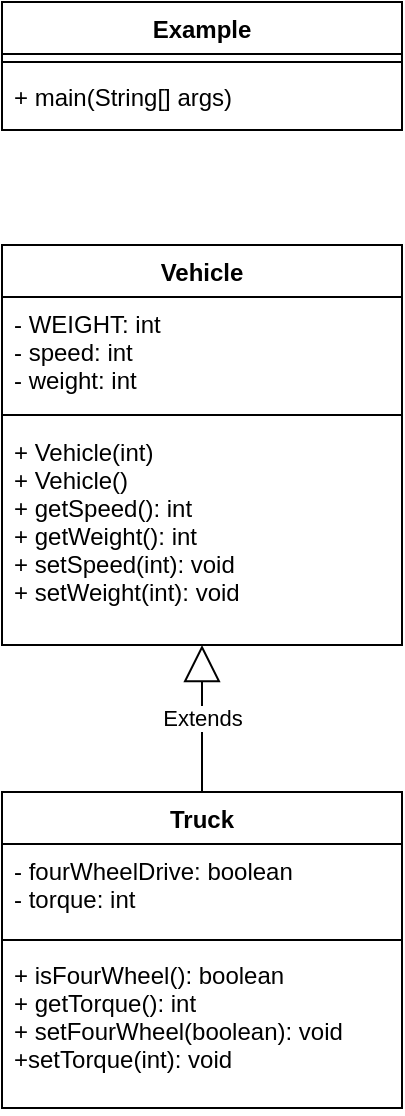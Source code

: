 <mxfile version="10.7.7" type="device"><diagram id="UMo-x9luFKL-Mvdmcbch" name="Page-1"><mxGraphModel dx="977" dy="590" grid="1" gridSize="10" guides="1" tooltips="1" connect="1" arrows="1" fold="1" page="1" pageScale="1" pageWidth="827" pageHeight="1169" math="0" shadow="0"><root><mxCell id="0"/><mxCell id="1" parent="0"/><mxCell id="EKIGwVrI0XJXthbxHCMV-1" value="Example" style="swimlane;fontStyle=1;align=center;verticalAlign=top;childLayout=stackLayout;horizontal=1;startSize=26;horizontalStack=0;resizeParent=1;resizeParentMax=0;resizeLast=0;collapsible=1;marginBottom=0;" vertex="1" parent="1"><mxGeometry x="40" y="40" width="200" height="64" as="geometry"/></mxCell><mxCell id="EKIGwVrI0XJXthbxHCMV-3" value="" style="line;strokeWidth=1;fillColor=none;align=left;verticalAlign=middle;spacingTop=-1;spacingLeft=3;spacingRight=3;rotatable=0;labelPosition=right;points=[];portConstraint=eastwest;" vertex="1" parent="EKIGwVrI0XJXthbxHCMV-1"><mxGeometry y="26" width="200" height="8" as="geometry"/></mxCell><mxCell id="EKIGwVrI0XJXthbxHCMV-4" value="+ main(String[] args)" style="text;strokeColor=none;fillColor=none;align=left;verticalAlign=top;spacingLeft=4;spacingRight=4;overflow=hidden;rotatable=0;points=[[0,0.5],[1,0.5]];portConstraint=eastwest;" vertex="1" parent="EKIGwVrI0XJXthbxHCMV-1"><mxGeometry y="34" width="200" height="30" as="geometry"/></mxCell><mxCell id="EKIGwVrI0XJXthbxHCMV-6" value="Vehicle" style="swimlane;fontStyle=1;align=center;verticalAlign=top;childLayout=stackLayout;horizontal=1;startSize=26;horizontalStack=0;resizeParent=1;resizeParentMax=0;resizeLast=0;collapsible=1;marginBottom=0;" vertex="1" parent="1"><mxGeometry x="40" y="161.5" width="200" height="200" as="geometry"/></mxCell><mxCell id="EKIGwVrI0XJXthbxHCMV-7" value="- WEIGHT: int&#10;- speed: int&#10;- weight: int&#10;" style="text;strokeColor=none;fillColor=none;align=left;verticalAlign=top;spacingLeft=4;spacingRight=4;overflow=hidden;rotatable=0;points=[[0,0.5],[1,0.5]];portConstraint=eastwest;" vertex="1" parent="EKIGwVrI0XJXthbxHCMV-6"><mxGeometry y="26" width="200" height="54" as="geometry"/></mxCell><mxCell id="EKIGwVrI0XJXthbxHCMV-8" value="" style="line;strokeWidth=1;fillColor=none;align=left;verticalAlign=middle;spacingTop=-1;spacingLeft=3;spacingRight=3;rotatable=0;labelPosition=right;points=[];portConstraint=eastwest;" vertex="1" parent="EKIGwVrI0XJXthbxHCMV-6"><mxGeometry y="80" width="200" height="10" as="geometry"/></mxCell><mxCell id="EKIGwVrI0XJXthbxHCMV-9" value="+ Vehicle(int)&#10;+ Vehicle()&#10;+ getSpeed(): int&#10;+ getWeight(): int&#10;+ setSpeed(int): void&#10;+ setWeight(int): void&#10;" style="text;strokeColor=none;fillColor=none;align=left;verticalAlign=top;spacingLeft=4;spacingRight=4;overflow=hidden;rotatable=0;points=[[0,0.5],[1,0.5]];portConstraint=eastwest;" vertex="1" parent="EKIGwVrI0XJXthbxHCMV-6"><mxGeometry y="90" width="200" height="110" as="geometry"/></mxCell><mxCell id="EKIGwVrI0XJXthbxHCMV-10" value="Truck" style="swimlane;fontStyle=1;align=center;verticalAlign=top;childLayout=stackLayout;horizontal=1;startSize=26;horizontalStack=0;resizeParent=1;resizeParentMax=0;resizeLast=0;collapsible=1;marginBottom=0;" vertex="1" parent="1"><mxGeometry x="40" y="435" width="200" height="158" as="geometry"/></mxCell><mxCell id="EKIGwVrI0XJXthbxHCMV-11" value="- fourWheelDrive: boolean&#10;- torque: int&#10;&#10;" style="text;strokeColor=none;fillColor=none;align=left;verticalAlign=top;spacingLeft=4;spacingRight=4;overflow=hidden;rotatable=0;points=[[0,0.5],[1,0.5]];portConstraint=eastwest;" vertex="1" parent="EKIGwVrI0XJXthbxHCMV-10"><mxGeometry y="26" width="200" height="44" as="geometry"/></mxCell><mxCell id="EKIGwVrI0XJXthbxHCMV-12" value="" style="line;strokeWidth=1;fillColor=none;align=left;verticalAlign=middle;spacingTop=-1;spacingLeft=3;spacingRight=3;rotatable=0;labelPosition=right;points=[];portConstraint=eastwest;" vertex="1" parent="EKIGwVrI0XJXthbxHCMV-10"><mxGeometry y="70" width="200" height="8" as="geometry"/></mxCell><mxCell id="EKIGwVrI0XJXthbxHCMV-13" value="+ isFourWheel(): boolean&#10;+ getTorque(): int&#10;+ setFourWheel(boolean): void&#10;+setTorque(int): void&#10;" style="text;strokeColor=none;fillColor=none;align=left;verticalAlign=top;spacingLeft=4;spacingRight=4;overflow=hidden;rotatable=0;points=[[0,0.5],[1,0.5]];portConstraint=eastwest;" vertex="1" parent="EKIGwVrI0XJXthbxHCMV-10"><mxGeometry y="78" width="200" height="80" as="geometry"/></mxCell><mxCell id="EKIGwVrI0XJXthbxHCMV-15" value="Extends" style="endArrow=block;endSize=16;endFill=0;html=1;exitX=0.5;exitY=0;exitDx=0;exitDy=0;" edge="1" parent="1" source="EKIGwVrI0XJXthbxHCMV-10" target="EKIGwVrI0XJXthbxHCMV-9"><mxGeometry width="160" relative="1" as="geometry"><mxPoint x="150" y="400" as="sourcePoint"/><mxPoint x="200" y="590" as="targetPoint"/></mxGeometry></mxCell></root></mxGraphModel></diagram></mxfile>